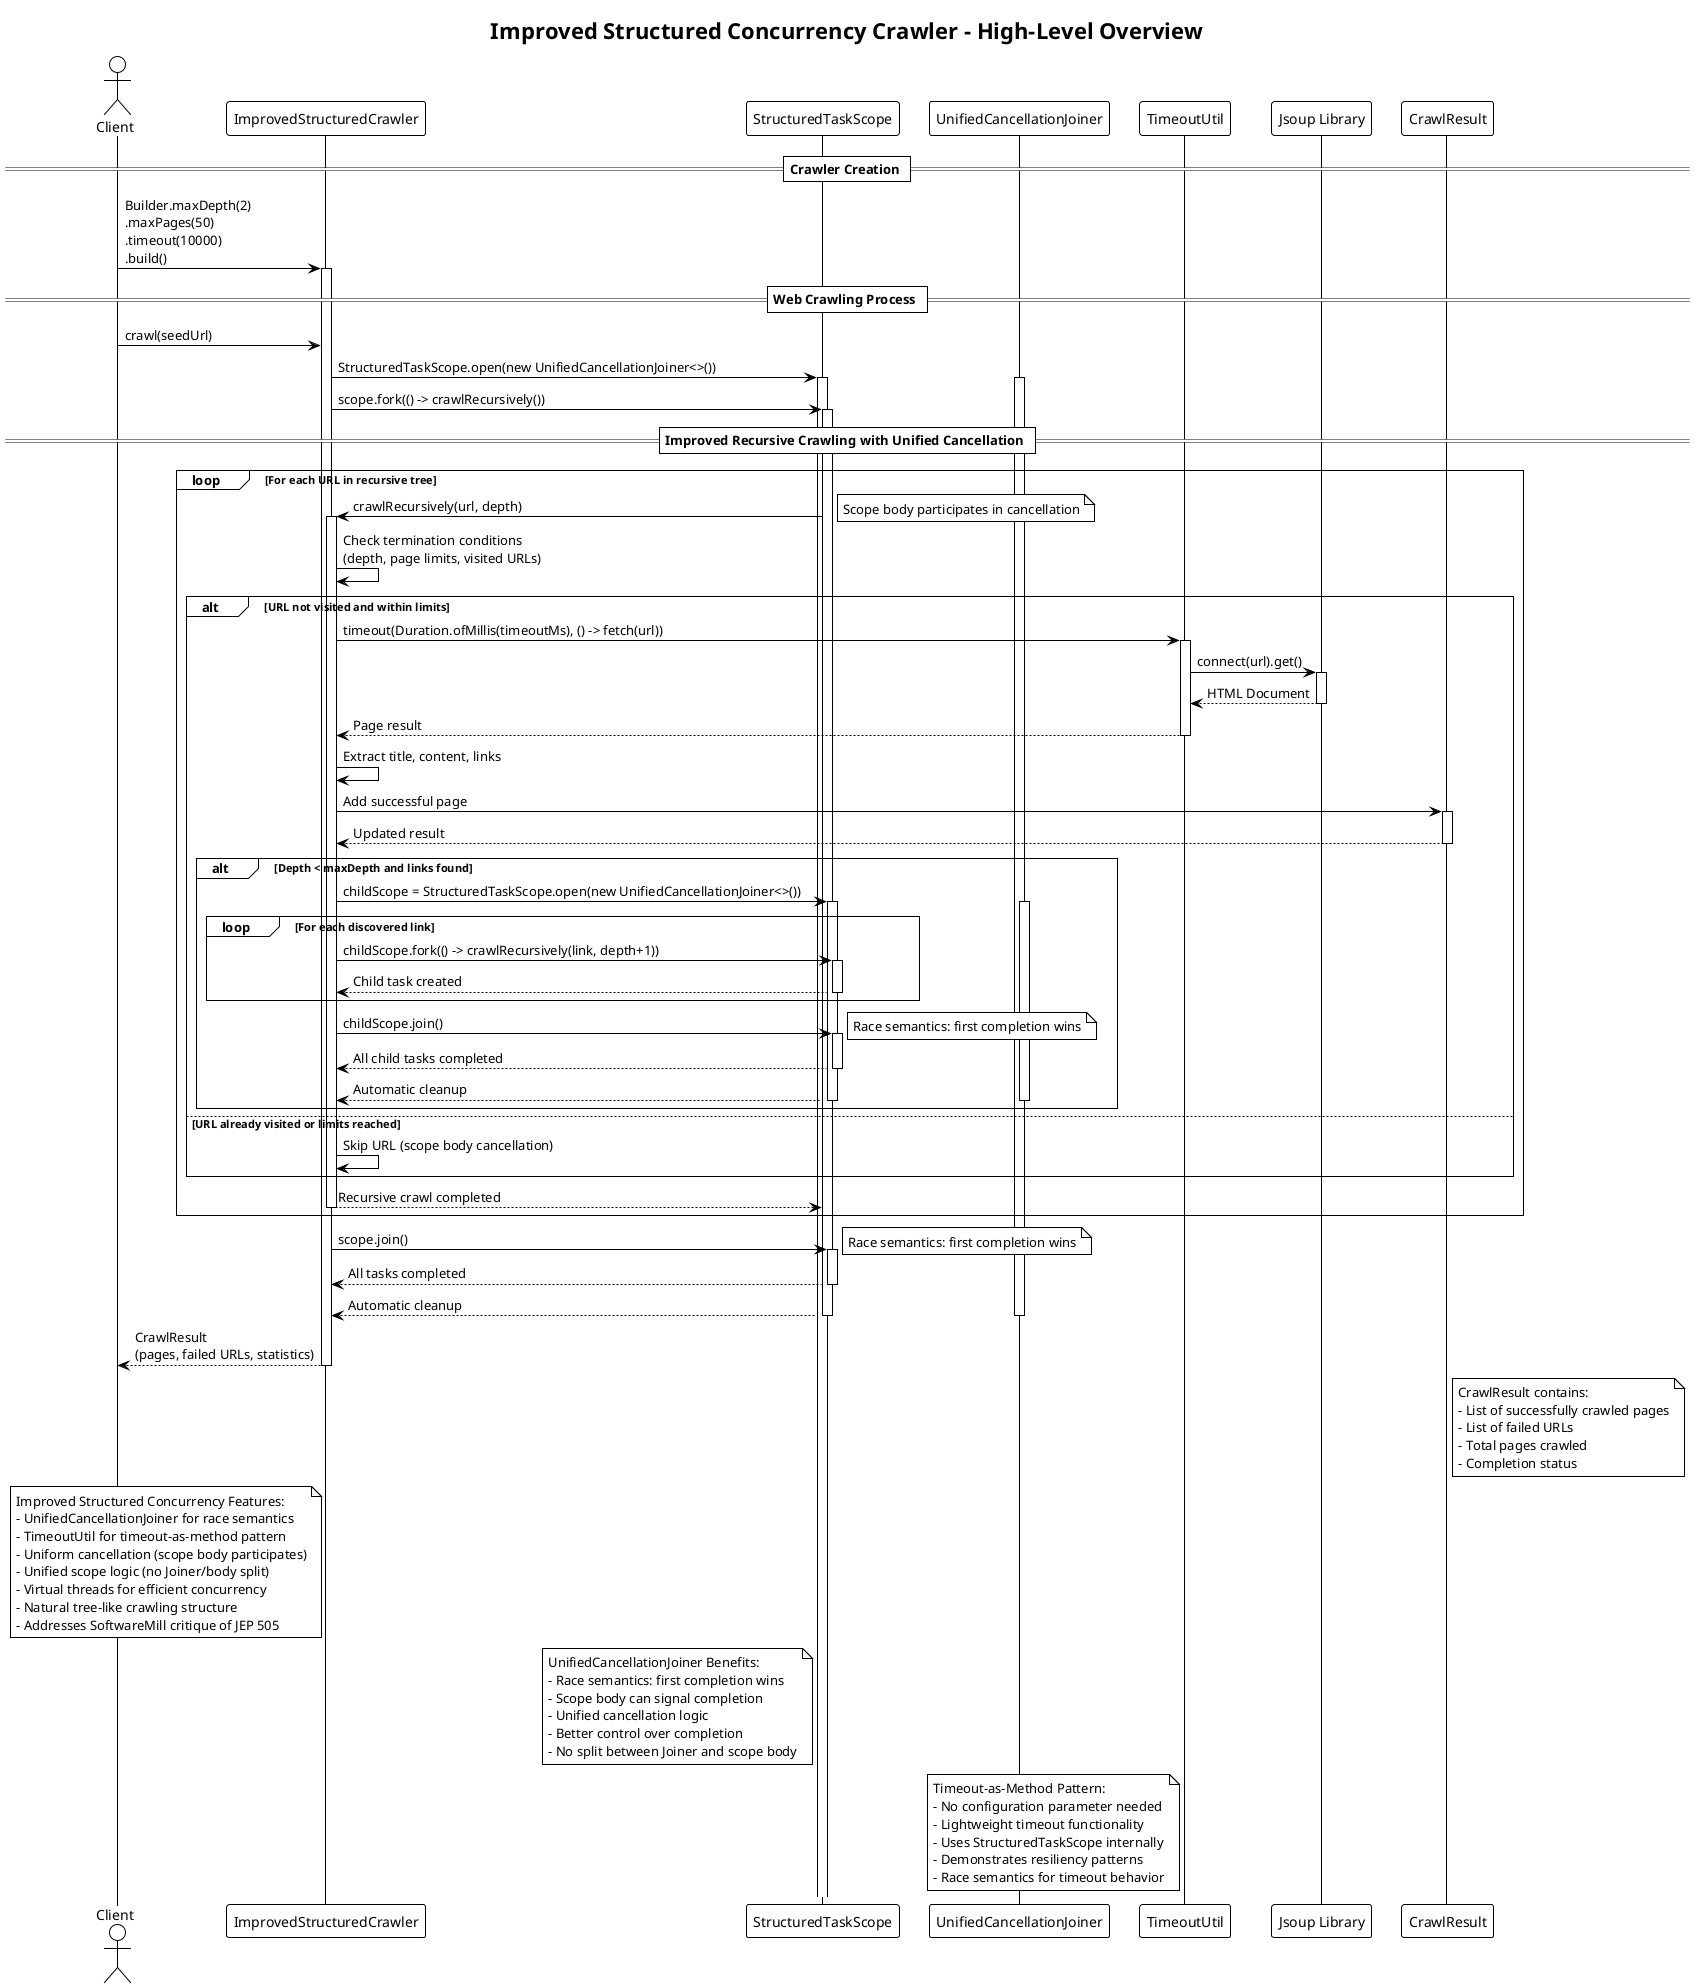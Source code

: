 @startuml
!theme plain
title Improved Structured Concurrency Crawler - High-Level Overview

actor "Client" as Client
participant "ImprovedStructuredCrawler" as Crawler
participant "StructuredTaskScope" as Scope
participant "UnifiedCancellationJoiner" as Joiner
participant "TimeoutUtil" as Timeout
participant "Jsoup Library" as Jsoup
participant "CrawlResult" as Result

== Crawler Creation ==
Client -> Crawler: Builder.maxDepth(2)\n.maxPages(50)\n.timeout(10000)\n.build()
activate Crawler

== Web Crawling Process ==
Client -> Crawler: crawl(seedUrl)

Crawler -> Scope: StructuredTaskScope.open(new UnifiedCancellationJoiner<>())
activate Scope
activate Joiner

Crawler -> Scope: scope.fork(() -> crawlRecursively())
activate Scope

== Improved Recursive Crawling with Unified Cancellation ==
loop For each URL in recursive tree
Scope -> Crawler: crawlRecursively(url, depth)
activate Crawler

note right: Scope body participates in cancellation
Crawler -> Crawler: Check termination conditions\n(depth, page limits, visited URLs)

alt URL not visited and within limits
Crawler -> Timeout: timeout(Duration.ofMillis(timeoutMs), () -> fetch(url))
activate Timeout
Timeout -> Jsoup: connect(url).get()
activate Jsoup
Jsoup --> Timeout: HTML Document
deactivate Jsoup
Timeout --> Crawler: Page result
deactivate Timeout

Crawler -> Crawler: Extract title, content, links
Crawler -> Result: Add successful page
activate Result
Result --> Crawler: Updated result
deactivate Result

alt Depth < maxDepth and links found
Crawler -> Scope: childScope = StructuredTaskScope.open(new UnifiedCancellationJoiner<>())
activate Scope
activate Joiner

loop For each discovered link
Crawler -> Scope: childScope.fork(() -> crawlRecursively(link, depth+1))
activate Scope
Scope --> Crawler: Child task created
deactivate Scope
end

Crawler -> Scope: childScope.join()
activate Scope
note right: Race semantics: first completion wins
Scope --> Crawler: All child tasks completed
deactivate Scope
Scope --> Crawler: Automatic cleanup
deactivate Scope
deactivate Joiner
end

else URL already visited or limits reached
Crawler -> Crawler: Skip URL (scope body cancellation)
end

Crawler --> Scope: Recursive crawl completed
deactivate Crawler
end

Crawler -> Scope: scope.join()
activate Scope
note right: Race semantics: first completion wins
Scope --> Crawler: All tasks completed
deactivate Scope
Scope --> Crawler: Automatic cleanup
deactivate Scope
deactivate Joiner

Crawler --> Client: CrawlResult\n(pages, failed URLs, statistics)
deactivate Crawler

note right of Result
  CrawlResult contains:
  - List of successfully crawled pages
  - List of failed URLs
  - Total pages crawled
  - Completion status
end note

note left of Crawler
  Improved Structured Concurrency Features:
  - UnifiedCancellationJoiner for race semantics
  - TimeoutUtil for timeout-as-method pattern
  - Uniform cancellation (scope body participates)
  - Unified scope logic (no Joiner/body split)
  - Virtual threads for efficient concurrency
  - Natural tree-like crawling structure
  - Addresses SoftwareMill critique of JEP 505
end note

note left of Scope
  UnifiedCancellationJoiner Benefits:
  - Race semantics: first completion wins
  - Scope body can signal completion
  - Unified cancellation logic
  - Better control over completion
  - No split between Joiner and scope body
end note

note left of Timeout
  Timeout-as-Method Pattern:
  - No configuration parameter needed
  - Lightweight timeout functionality
  - Uses StructuredTaskScope internally
  - Demonstrates resiliency patterns
  - Race semantics for timeout behavior
end note

@enduml
